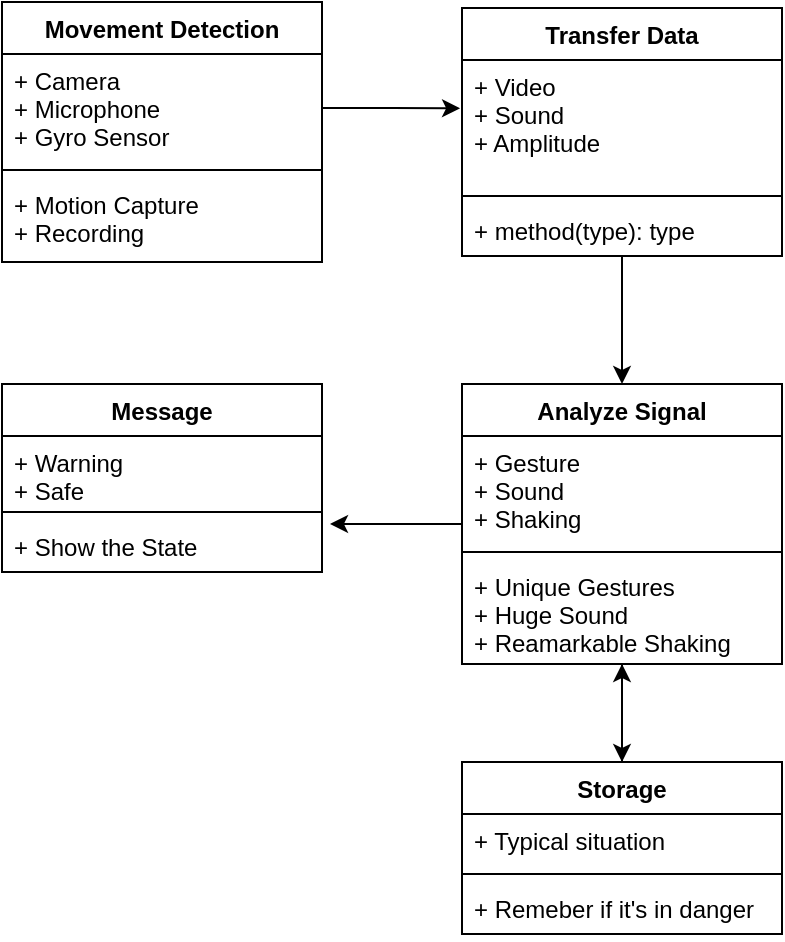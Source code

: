 <mxfile version="10.4.9" type="github"><diagram name="Page-1" id="9f46799a-70d6-7492-0946-bef42562c5a5"><mxGraphModel dx="1188" dy="681" grid="1" gridSize="10" guides="1" tooltips="1" connect="1" arrows="1" fold="1" page="1" pageScale="1" pageWidth="1100" pageHeight="850" background="#ffffff" math="0" shadow="0"><root><mxCell id="0"/><mxCell id="1" parent="0"/><mxCell id="J143VeGVXZXV8oimOhUq-1" value="Movement Detection" style="swimlane;fontStyle=1;align=center;verticalAlign=top;childLayout=stackLayout;horizontal=1;startSize=26;horizontalStack=0;resizeParent=1;resizeParentMax=0;resizeLast=0;collapsible=1;marginBottom=0;" vertex="1" parent="1"><mxGeometry x="330" y="80" width="160" height="130" as="geometry"/></mxCell><mxCell id="J143VeGVXZXV8oimOhUq-2" value="+ Camera&#xA;+ Microphone&#xA;+ Gyro Sensor&#xA;" style="text;strokeColor=none;fillColor=none;align=left;verticalAlign=top;spacingLeft=4;spacingRight=4;overflow=hidden;rotatable=0;points=[[0,0.5],[1,0.5]];portConstraint=eastwest;" vertex="1" parent="J143VeGVXZXV8oimOhUq-1"><mxGeometry y="26" width="160" height="54" as="geometry"/></mxCell><mxCell id="J143VeGVXZXV8oimOhUq-3" value="" style="line;strokeWidth=1;fillColor=none;align=left;verticalAlign=middle;spacingTop=-1;spacingLeft=3;spacingRight=3;rotatable=0;labelPosition=right;points=[];portConstraint=eastwest;" vertex="1" parent="J143VeGVXZXV8oimOhUq-1"><mxGeometry y="80" width="160" height="8" as="geometry"/></mxCell><mxCell id="J143VeGVXZXV8oimOhUq-4" value="+ Motion Capture&#xA;+ Recording" style="text;strokeColor=none;fillColor=none;align=left;verticalAlign=top;spacingLeft=4;spacingRight=4;overflow=hidden;rotatable=0;points=[[0,0.5],[1,0.5]];portConstraint=eastwest;" vertex="1" parent="J143VeGVXZXV8oimOhUq-1"><mxGeometry y="88" width="160" height="42" as="geometry"/></mxCell><mxCell id="J143VeGVXZXV8oimOhUq-13" value="Message" style="swimlane;fontStyle=1;align=center;verticalAlign=top;childLayout=stackLayout;horizontal=1;startSize=26;horizontalStack=0;resizeParent=1;resizeParentMax=0;resizeLast=0;collapsible=1;marginBottom=0;" vertex="1" parent="1"><mxGeometry x="330" y="271" width="160" height="94" as="geometry"/></mxCell><mxCell id="J143VeGVXZXV8oimOhUq-14" value="+ Warning&#xA;+ Safe&#xA;" style="text;strokeColor=none;fillColor=none;align=left;verticalAlign=top;spacingLeft=4;spacingRight=4;overflow=hidden;rotatable=0;points=[[0,0.5],[1,0.5]];portConstraint=eastwest;" vertex="1" parent="J143VeGVXZXV8oimOhUq-13"><mxGeometry y="26" width="160" height="34" as="geometry"/></mxCell><mxCell id="J143VeGVXZXV8oimOhUq-15" value="" style="line;strokeWidth=1;fillColor=none;align=left;verticalAlign=middle;spacingTop=-1;spacingLeft=3;spacingRight=3;rotatable=0;labelPosition=right;points=[];portConstraint=eastwest;" vertex="1" parent="J143VeGVXZXV8oimOhUq-13"><mxGeometry y="60" width="160" height="8" as="geometry"/></mxCell><mxCell id="J143VeGVXZXV8oimOhUq-16" value="+ Show the State" style="text;strokeColor=none;fillColor=none;align=left;verticalAlign=top;spacingLeft=4;spacingRight=4;overflow=hidden;rotatable=0;points=[[0,0.5],[1,0.5]];portConstraint=eastwest;" vertex="1" parent="J143VeGVXZXV8oimOhUq-13"><mxGeometry y="68" width="160" height="26" as="geometry"/></mxCell><mxCell id="J143VeGVXZXV8oimOhUq-45" style="edgeStyle=orthogonalEdgeStyle;rounded=0;orthogonalLoop=1;jettySize=auto;html=1;exitX=0.5;exitY=1;exitDx=0;exitDy=0;entryX=0.5;entryY=0;entryDx=0;entryDy=0;" edge="1" parent="1" source="J143VeGVXZXV8oimOhUq-28" target="J143VeGVXZXV8oimOhUq-40"><mxGeometry relative="1" as="geometry"/></mxCell><mxCell id="J143VeGVXZXV8oimOhUq-49" style="edgeStyle=orthogonalEdgeStyle;rounded=0;orthogonalLoop=1;jettySize=auto;html=1;exitX=0;exitY=0.5;exitDx=0;exitDy=0;entryX=1.027;entryY=0.09;entryDx=0;entryDy=0;entryPerimeter=0;" edge="1" parent="1" source="J143VeGVXZXV8oimOhUq-28" target="J143VeGVXZXV8oimOhUq-16"><mxGeometry relative="1" as="geometry"><Array as="points"><mxPoint x="494" y="341"/><mxPoint x="494" y="341"/></Array></mxGeometry></mxCell><mxCell id="J143VeGVXZXV8oimOhUq-28" value="Analyze Signal" style="swimlane;fontStyle=1;align=center;verticalAlign=top;childLayout=stackLayout;horizontal=1;startSize=26;horizontalStack=0;resizeParent=1;resizeParentMax=0;resizeLast=0;collapsible=1;marginBottom=0;" vertex="1" parent="1"><mxGeometry x="560" y="271" width="160" height="140" as="geometry"/></mxCell><mxCell id="J143VeGVXZXV8oimOhUq-29" value="+ Gesture&#xA;+ Sound&#xA;+ Shaking&#xA;" style="text;strokeColor=none;fillColor=none;align=left;verticalAlign=top;spacingLeft=4;spacingRight=4;overflow=hidden;rotatable=0;points=[[0,0.5],[1,0.5]];portConstraint=eastwest;" vertex="1" parent="J143VeGVXZXV8oimOhUq-28"><mxGeometry y="26" width="160" height="54" as="geometry"/></mxCell><mxCell id="J143VeGVXZXV8oimOhUq-30" value="" style="line;strokeWidth=1;fillColor=none;align=left;verticalAlign=middle;spacingTop=-1;spacingLeft=3;spacingRight=3;rotatable=0;labelPosition=right;points=[];portConstraint=eastwest;" vertex="1" parent="J143VeGVXZXV8oimOhUq-28"><mxGeometry y="80" width="160" height="8" as="geometry"/></mxCell><mxCell id="J143VeGVXZXV8oimOhUq-31" value="+ Unique Gestures&#xA;+ Huge Sound&#xA;+ Reamarkable Shaking&#xA;" style="text;strokeColor=none;fillColor=none;align=left;verticalAlign=top;spacingLeft=4;spacingRight=4;overflow=hidden;rotatable=0;points=[[0,0.5],[1,0.5]];portConstraint=eastwest;" vertex="1" parent="J143VeGVXZXV8oimOhUq-28"><mxGeometry y="88" width="160" height="52" as="geometry"/></mxCell><mxCell id="J143VeGVXZXV8oimOhUq-48" style="edgeStyle=orthogonalEdgeStyle;rounded=0;orthogonalLoop=1;jettySize=auto;html=1;exitX=0.5;exitY=1;exitDx=0;exitDy=0;entryX=0.5;entryY=0;entryDx=0;entryDy=0;" edge="1" parent="1" source="J143VeGVXZXV8oimOhUq-32" target="J143VeGVXZXV8oimOhUq-28"><mxGeometry relative="1" as="geometry"/></mxCell><mxCell id="J143VeGVXZXV8oimOhUq-32" value="Transfer Data" style="swimlane;fontStyle=1;align=center;verticalAlign=top;childLayout=stackLayout;horizontal=1;startSize=26;horizontalStack=0;resizeParent=1;resizeParentMax=0;resizeLast=0;collapsible=1;marginBottom=0;" vertex="1" parent="1"><mxGeometry x="560" y="83" width="160" height="124" as="geometry"/></mxCell><mxCell id="J143VeGVXZXV8oimOhUq-33" value="+ Video&#xA;+ Sound&#xA;+ Amplitude&#xA;" style="text;strokeColor=none;fillColor=none;align=left;verticalAlign=top;spacingLeft=4;spacingRight=4;overflow=hidden;rotatable=0;points=[[0,0.5],[1,0.5]];portConstraint=eastwest;" vertex="1" parent="J143VeGVXZXV8oimOhUq-32"><mxGeometry y="26" width="160" height="64" as="geometry"/></mxCell><mxCell id="J143VeGVXZXV8oimOhUq-34" value="" style="line;strokeWidth=1;fillColor=none;align=left;verticalAlign=middle;spacingTop=-1;spacingLeft=3;spacingRight=3;rotatable=0;labelPosition=right;points=[];portConstraint=eastwest;" vertex="1" parent="J143VeGVXZXV8oimOhUq-32"><mxGeometry y="90" width="160" height="8" as="geometry"/></mxCell><mxCell id="J143VeGVXZXV8oimOhUq-35" value="+ method(type): type" style="text;strokeColor=none;fillColor=none;align=left;verticalAlign=top;spacingLeft=4;spacingRight=4;overflow=hidden;rotatable=0;points=[[0,0.5],[1,0.5]];portConstraint=eastwest;" vertex="1" parent="J143VeGVXZXV8oimOhUq-32"><mxGeometry y="98" width="160" height="26" as="geometry"/></mxCell><mxCell id="J143VeGVXZXV8oimOhUq-46" style="edgeStyle=orthogonalEdgeStyle;rounded=0;orthogonalLoop=1;jettySize=auto;html=1;exitX=0.5;exitY=0;exitDx=0;exitDy=0;entryX=0.5;entryY=1;entryDx=0;entryDy=0;" edge="1" parent="1" source="J143VeGVXZXV8oimOhUq-40" target="J143VeGVXZXV8oimOhUq-28"><mxGeometry relative="1" as="geometry"/></mxCell><mxCell id="J143VeGVXZXV8oimOhUq-40" value="Storage" style="swimlane;fontStyle=1;align=center;verticalAlign=top;childLayout=stackLayout;horizontal=1;startSize=26;horizontalStack=0;resizeParent=1;resizeParentMax=0;resizeLast=0;collapsible=1;marginBottom=0;" vertex="1" parent="1"><mxGeometry x="560" y="460" width="160" height="86" as="geometry"/></mxCell><mxCell id="J143VeGVXZXV8oimOhUq-41" value="+ Typical situation" style="text;strokeColor=none;fillColor=none;align=left;verticalAlign=top;spacingLeft=4;spacingRight=4;overflow=hidden;rotatable=0;points=[[0,0.5],[1,0.5]];portConstraint=eastwest;" vertex="1" parent="J143VeGVXZXV8oimOhUq-40"><mxGeometry y="26" width="160" height="26" as="geometry"/></mxCell><mxCell id="J143VeGVXZXV8oimOhUq-42" value="" style="line;strokeWidth=1;fillColor=none;align=left;verticalAlign=middle;spacingTop=-1;spacingLeft=3;spacingRight=3;rotatable=0;labelPosition=right;points=[];portConstraint=eastwest;" vertex="1" parent="J143VeGVXZXV8oimOhUq-40"><mxGeometry y="52" width="160" height="8" as="geometry"/></mxCell><mxCell id="J143VeGVXZXV8oimOhUq-43" value="+ Remeber if it's in danger" style="text;strokeColor=none;fillColor=none;align=left;verticalAlign=top;spacingLeft=4;spacingRight=4;overflow=hidden;rotatable=0;points=[[0,0.5],[1,0.5]];portConstraint=eastwest;" vertex="1" parent="J143VeGVXZXV8oimOhUq-40"><mxGeometry y="60" width="160" height="26" as="geometry"/></mxCell><mxCell id="J143VeGVXZXV8oimOhUq-47" style="edgeStyle=orthogonalEdgeStyle;rounded=0;orthogonalLoop=1;jettySize=auto;html=1;exitX=1;exitY=0.5;exitDx=0;exitDy=0;entryX=-0.006;entryY=0.377;entryDx=0;entryDy=0;entryPerimeter=0;" edge="1" parent="1" source="J143VeGVXZXV8oimOhUq-2" target="J143VeGVXZXV8oimOhUq-33"><mxGeometry relative="1" as="geometry"/></mxCell></root></mxGraphModel></diagram></mxfile>